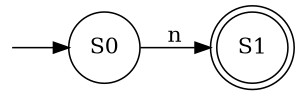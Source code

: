 digraph finite_state_machine {
    rankdir=LR;
    size="2,2"
    node [shape = point, color=white, fontcolor=white]; start;
    node [shape = doublecircle, color=black, fontcolor=black]; S1;
    node [shape = circle];
    start -> S0;
    S0 -> S1 [ label = "n" ];
}
